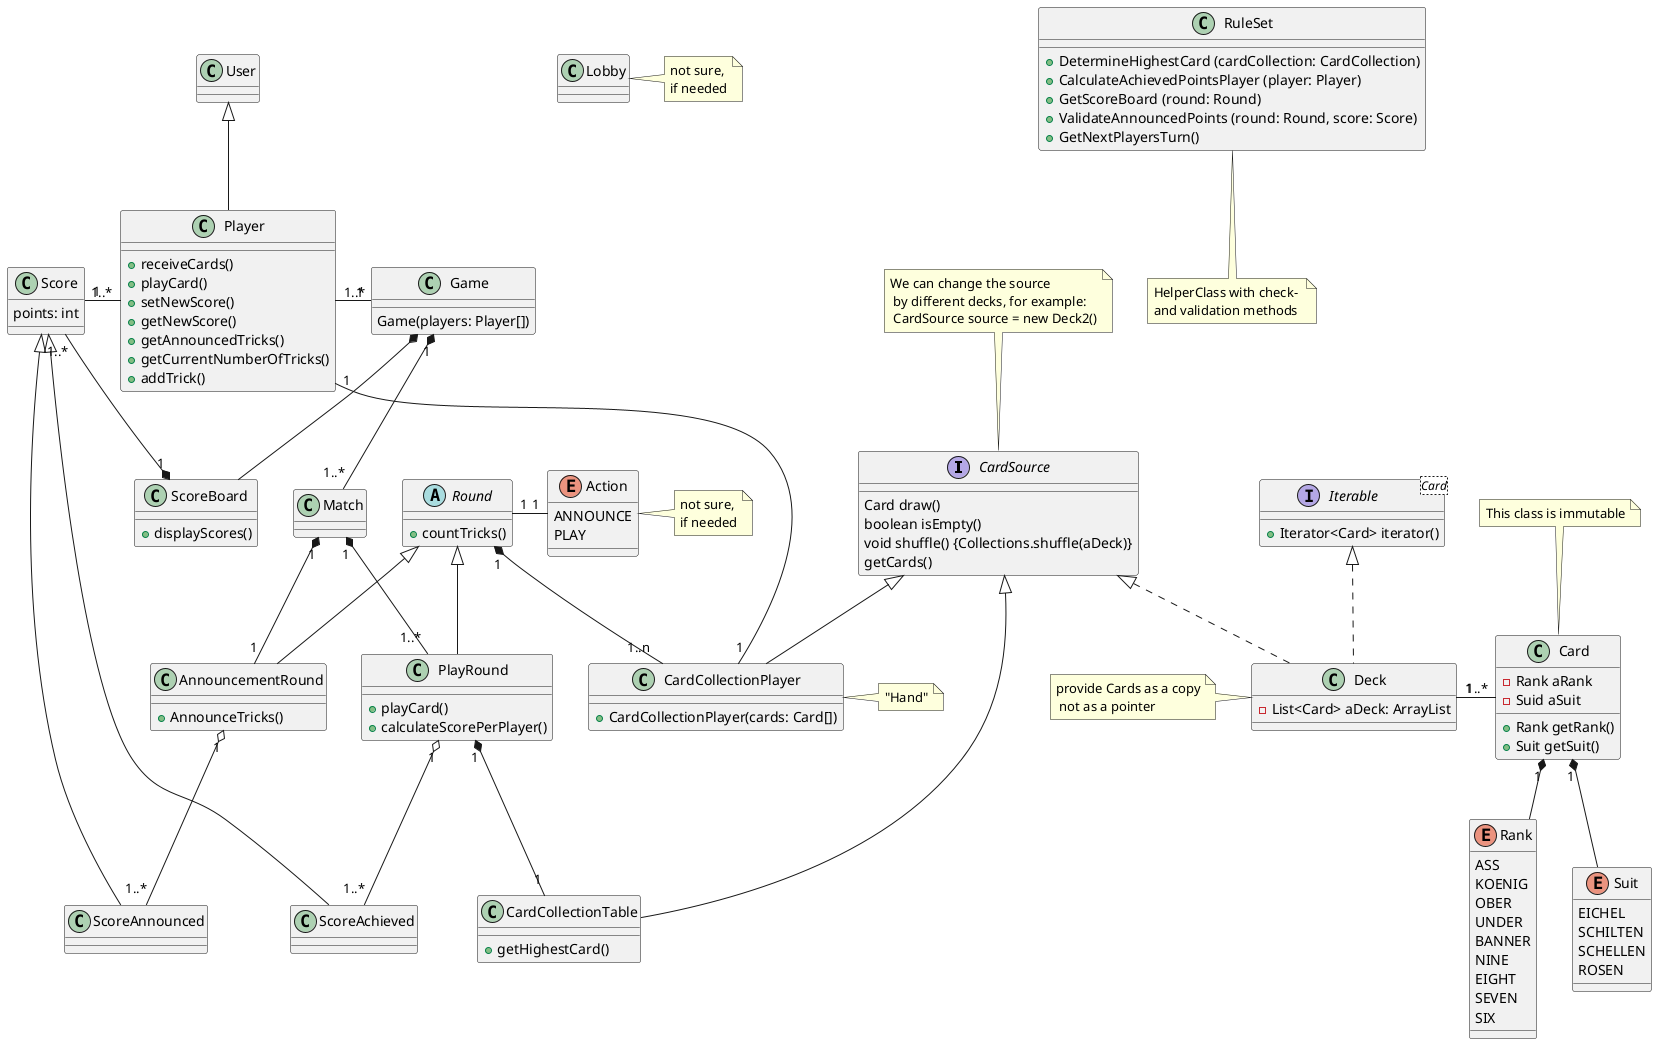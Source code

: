 @startuml
'https://plantuml.com/class-diagram

CardSource <|.. Deck
Iterable <|.. Deck
Card "1" *-- Rank
Card "1" *-- Suit
Game "1" *-- "1..*" Match
Game *-- ScoreBoard
Score "1" - "1..*" Player
Match "1" *-- "1" AnnouncementRound
Match "1" *-- "1..*" PlayRound
/'Round "1" *-- "1..*" Turn
Turn *-- CardCollectionPlayer'/
Round "1" *-- "1..n" CardCollectionPlayer
ScoreBoard "1" *-- "1..*" Score
PlayRound "1" o-- "1..*" ScoreAchieved
AnnouncementRound "1" o-- "1..*" ScoreAnnounced
User <|-- Player
Round <|-- AnnouncementRound
Round <|-- PlayRound
Score <|-- ScoreAnnounced
Score <|-- ScoreAchieved
CardSource <|-- CardCollectionPlayer
CardSource <|-- CardCollectionTable

Player "1..*" - "1" Game
Player "1" - "1" CardCollectionPlayer
PlayRound "1" *-- "1" CardCollectionTable
Deck "1" - "1..*" Card
/'Lobby "1" - "1..*" Player'/
Round "1" - "1" Action

class Player {
+ receiveCards()
+ playCard()
+ setNewScore()
+ getNewScore()
+ getAnnouncedTricks()
+ getCurrentNumberOfTricks()
+ addTrick()
}

class Game {

Game(players: Player[])

}

class Lobby {

}
note right of Lobby: not sure,\nif needed

class RuleSet {
+ DetermineHighestCard (cardCollection: CardCollection)
+ CalculateAchievedPointsPlayer (player: Player)
+ GetScoreBoard (round: Round)
+ ValidateAnnouncedPoints (round: Round, score: Score)
+ GetNextPlayersTurn()
}
note bottom of RuleSet: HelperClass with check- \nand validation methods

class ScoreBoard {
    +displayScores()
}

class Score {
    points: int
}

class ScoreAnnounced {

}

class ScoreAchieved {

}

class Match {

}
'note left of Match: not sure,\nif needed

abstract class Round {
    + countTricks()
}

class AnnouncementRound {
    + AnnounceTricks()
}

class PlayRound {
    + playCard()
    + calculateScorePerPlayer()
}

enum Rank {
    ASS
    KOENIG
    OBER
    UNDER
    BANNER
    NINE
    EIGHT
    SEVEN
    SIX
}

enum Suit {
    EICHEL
    SCHILTEN
    SCHELLEN
    ROSEN
}

class Card {
    - Rank aRank
    - Suid aSuit
    + Rank getRank()
    + Suit getSuit()
}
note top of Card: This class is immutable

enum Action {
    ANNOUNCE
    PLAY
}
note right of Action: not sure,\nif needed

/'class Turn {
+ Turn (player: Player)
+ announceScore()
+ playCard()
}'/

interface CardSource {
    Card draw()
    boolean isEmpty()
    void shuffle() {Collections.shuffle(aDeck)}
    getCards()
}
note top of CardSource: We can change the source\n by different decks, for example:\n CardSource source = new Deck2()

interface Iterable<Card> {
    + Iterator<Card> iterator()
}

class Deck {
    - List<Card> aDeck: ArrayList
}
note left of Deck: provide Cards as a copy\n not as a pointer

class CardCollectionPlayer {
    + CardCollectionPlayer(cards: Card[])
}
note right of CardCollectionPlayer: "Hand"

class CardCollectionTable {
    + getHighestCard()

}

@enduml